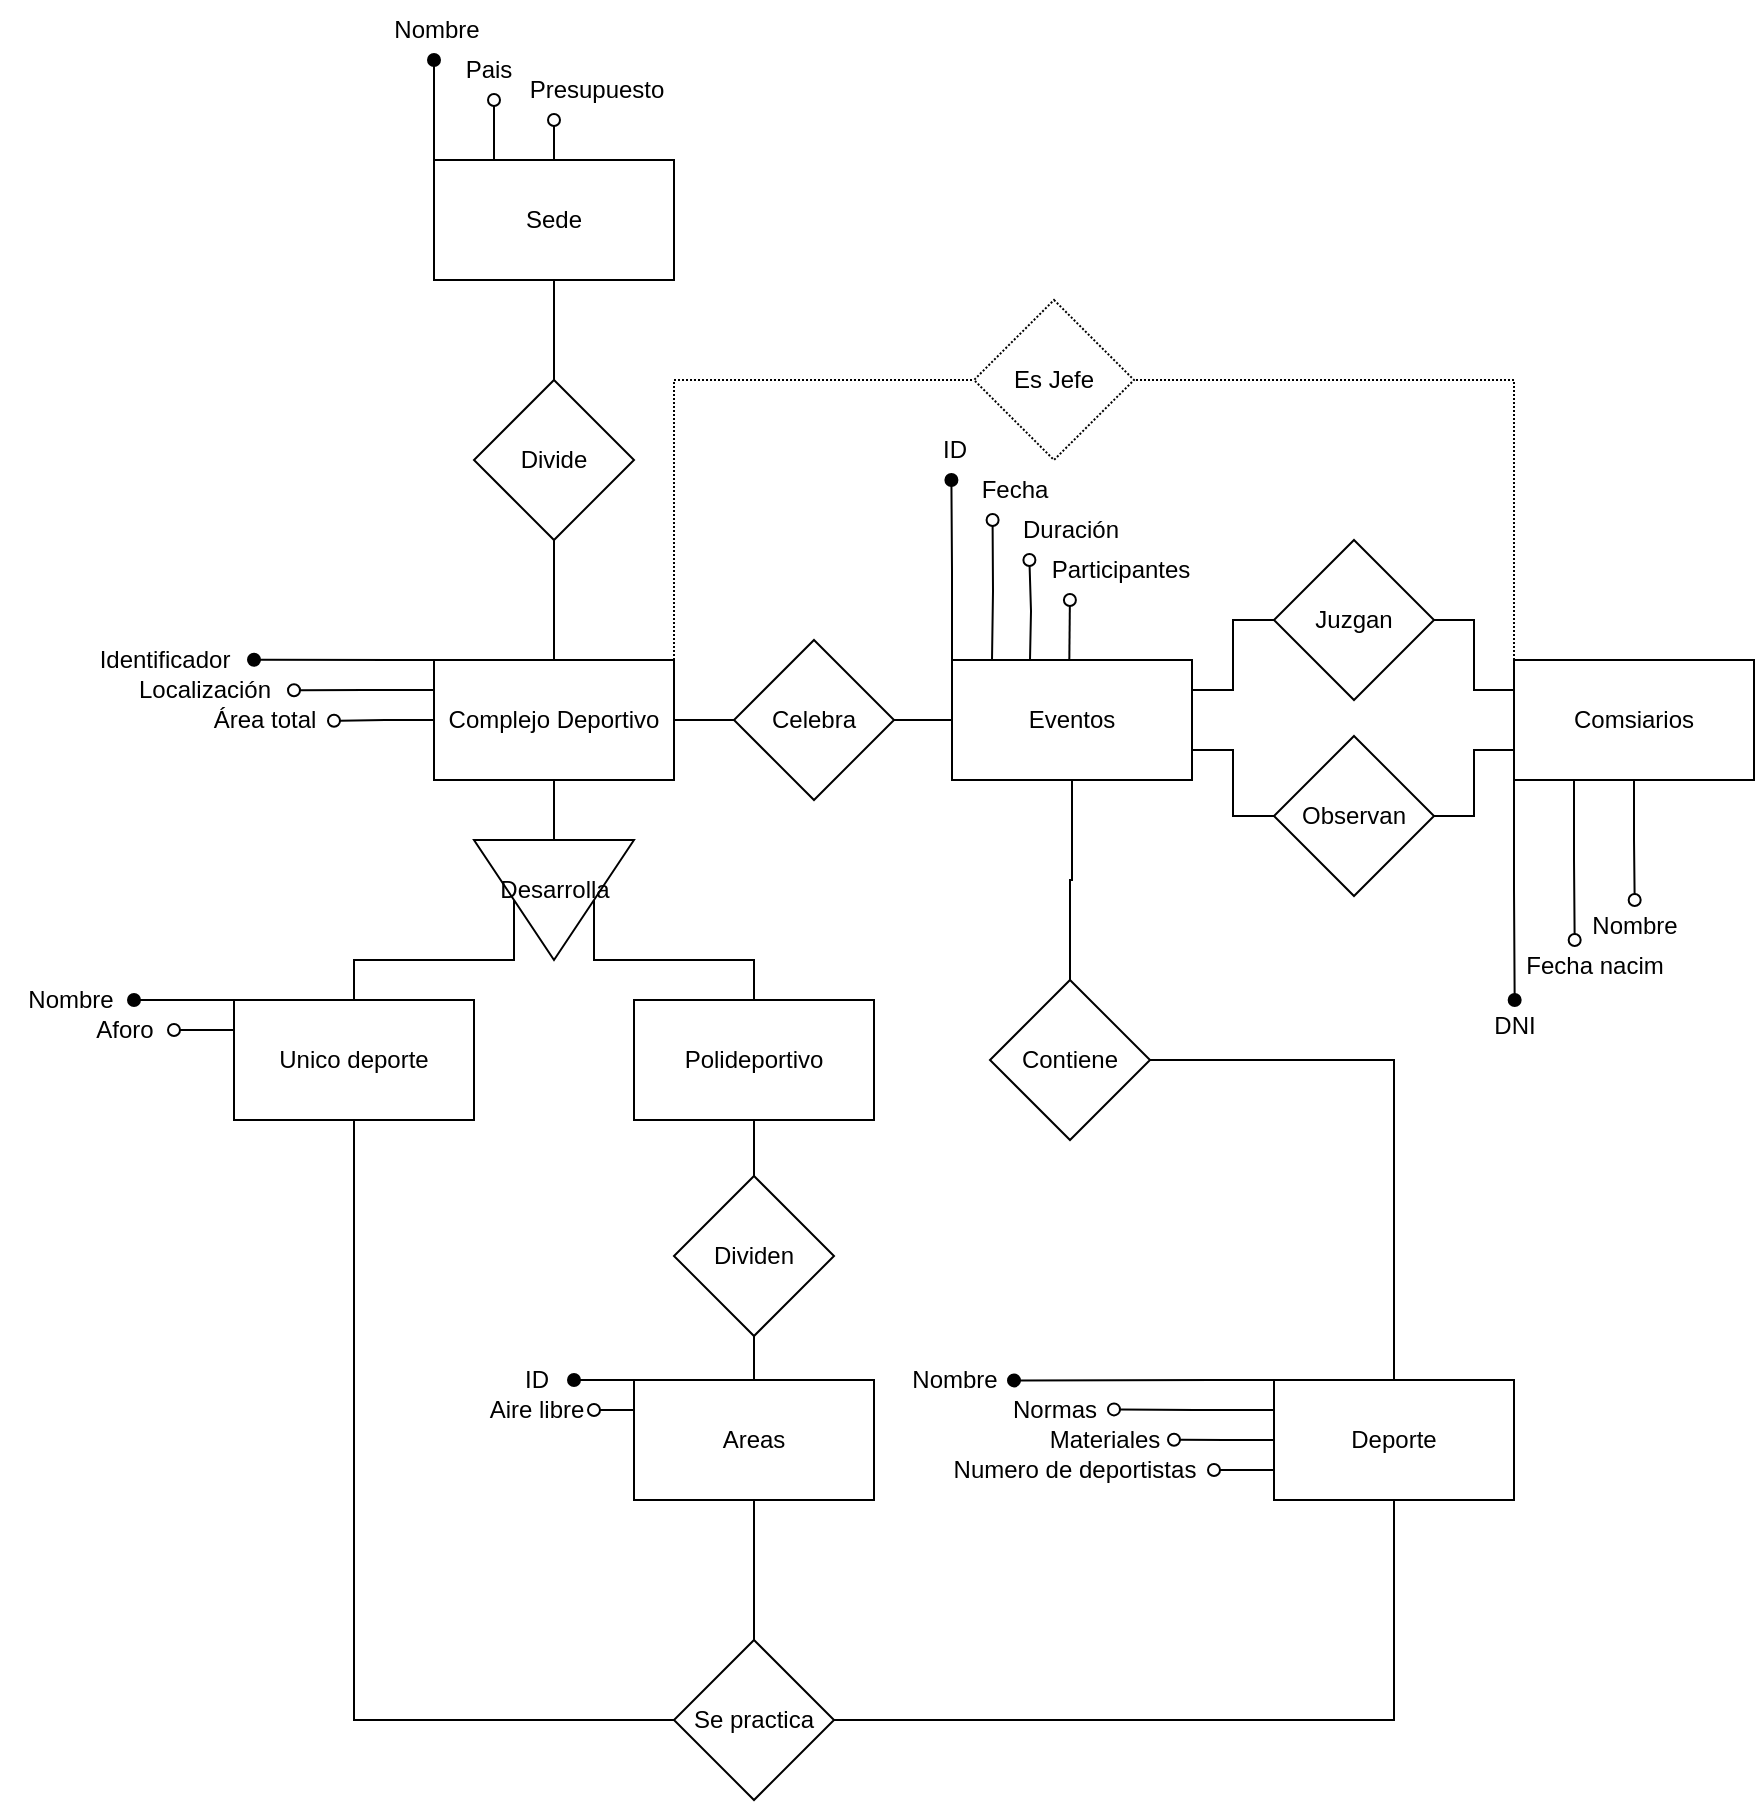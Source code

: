 <mxfile version="24.7.17">
  <diagram name="Page-1" id="arkILHWNOVD2EUkbay0W">
    <mxGraphModel dx="3059" dy="2209" grid="1" gridSize="10" guides="1" tooltips="1" connect="1" arrows="1" fold="1" page="1" pageScale="1" pageWidth="827" pageHeight="1169" math="0" shadow="0">
      <root>
        <mxCell id="0" />
        <mxCell id="1" parent="0" />
        <mxCell id="Mtz_Wgv6P9gtO8nCFv25-40" value="" style="edgeStyle=orthogonalEdgeStyle;rounded=0;orthogonalLoop=1;jettySize=auto;html=1;endArrow=none;endFill=0;" parent="1" source="Mtz_Wgv6P9gtO8nCFv25-1" target="Mtz_Wgv6P9gtO8nCFv25-39" edge="1">
          <mxGeometry relative="1" as="geometry" />
        </mxCell>
        <mxCell id="Mtz_Wgv6P9gtO8nCFv25-51" style="edgeStyle=orthogonalEdgeStyle;rounded=0;orthogonalLoop=1;jettySize=auto;html=1;exitX=0;exitY=0;exitDx=0;exitDy=0;endArrow=oval;endFill=1;" parent="1" source="Mtz_Wgv6P9gtO8nCFv25-1" edge="1">
          <mxGeometry relative="1" as="geometry">
            <mxPoint x="160" y="20" as="targetPoint" />
          </mxGeometry>
        </mxCell>
        <mxCell id="Mtz_Wgv6P9gtO8nCFv25-52" style="edgeStyle=orthogonalEdgeStyle;rounded=0;orthogonalLoop=1;jettySize=auto;html=1;exitX=0.25;exitY=0;exitDx=0;exitDy=0;endArrow=oval;endFill=0;" parent="1" source="Mtz_Wgv6P9gtO8nCFv25-1" edge="1">
          <mxGeometry relative="1" as="geometry">
            <mxPoint x="190" y="40" as="targetPoint" />
          </mxGeometry>
        </mxCell>
        <mxCell id="Mtz_Wgv6P9gtO8nCFv25-53" style="edgeStyle=orthogonalEdgeStyle;rounded=0;orthogonalLoop=1;jettySize=auto;html=1;exitX=0.5;exitY=0;exitDx=0;exitDy=0;endArrow=oval;endFill=0;" parent="1" source="Mtz_Wgv6P9gtO8nCFv25-1" edge="1">
          <mxGeometry relative="1" as="geometry">
            <mxPoint x="220" y="50" as="targetPoint" />
          </mxGeometry>
        </mxCell>
        <mxCell id="Mtz_Wgv6P9gtO8nCFv25-1" value="Sede" style="rounded=0;whiteSpace=wrap;html=1;" parent="1" vertex="1">
          <mxGeometry x="160" y="70" width="120" height="60" as="geometry" />
        </mxCell>
        <mxCell id="Mtz_Wgv6P9gtO8nCFv25-42" value="" style="edgeStyle=orthogonalEdgeStyle;rounded=0;orthogonalLoop=1;jettySize=auto;html=1;" parent="1" source="Mtz_Wgv6P9gtO8nCFv25-2" target="Mtz_Wgv6P9gtO8nCFv25-23" edge="1">
          <mxGeometry relative="1" as="geometry" />
        </mxCell>
        <mxCell id="Mtz_Wgv6P9gtO8nCFv25-44" style="edgeStyle=orthogonalEdgeStyle;rounded=0;orthogonalLoop=1;jettySize=auto;html=1;exitX=0;exitY=0.25;exitDx=0;exitDy=0;endArrow=oval;endFill=0;" parent="1" source="Mtz_Wgv6P9gtO8nCFv25-2" edge="1">
          <mxGeometry relative="1" as="geometry">
            <mxPoint x="90" y="335.143" as="targetPoint" />
          </mxGeometry>
        </mxCell>
        <mxCell id="Mtz_Wgv6P9gtO8nCFv25-45" style="edgeStyle=orthogonalEdgeStyle;rounded=0;orthogonalLoop=1;jettySize=auto;html=1;exitX=0;exitY=0.5;exitDx=0;exitDy=0;endArrow=oval;endFill=0;" parent="1" source="Mtz_Wgv6P9gtO8nCFv25-2" edge="1">
          <mxGeometry relative="1" as="geometry">
            <mxPoint x="110" y="350.381" as="targetPoint" />
          </mxGeometry>
        </mxCell>
        <mxCell id="Mtz_Wgv6P9gtO8nCFv25-47" style="edgeStyle=orthogonalEdgeStyle;rounded=0;orthogonalLoop=1;jettySize=auto;html=1;exitX=0;exitY=0;exitDx=0;exitDy=0;endArrow=oval;endFill=1;" parent="1" source="Mtz_Wgv6P9gtO8nCFv25-2" edge="1">
          <mxGeometry relative="1" as="geometry">
            <mxPoint x="70" y="319.857" as="targetPoint" />
            <Array as="points">
              <mxPoint x="140" y="320" />
              <mxPoint x="140" y="320" />
            </Array>
          </mxGeometry>
        </mxCell>
        <mxCell id="Mtz_Wgv6P9gtO8nCFv25-69" style="edgeStyle=orthogonalEdgeStyle;rounded=0;orthogonalLoop=1;jettySize=auto;html=1;exitX=1;exitY=0;exitDx=0;exitDy=0;entryX=0;entryY=0.5;entryDx=0;entryDy=0;endArrow=none;endFill=0;dashed=1;dashPattern=1 1;" parent="1" source="Mtz_Wgv6P9gtO8nCFv25-2" target="Mtz_Wgv6P9gtO8nCFv25-58" edge="1">
          <mxGeometry relative="1" as="geometry" />
        </mxCell>
        <mxCell id="Mtz_Wgv6P9gtO8nCFv25-2" value="Complejo Deportivo" style="rounded=0;whiteSpace=wrap;html=1;" parent="1" vertex="1">
          <mxGeometry x="160" y="320" width="120" height="60" as="geometry" />
        </mxCell>
        <mxCell id="Mtz_Wgv6P9gtO8nCFv25-25" style="edgeStyle=orthogonalEdgeStyle;rounded=0;orthogonalLoop=1;jettySize=auto;html=1;exitX=0.5;exitY=0;exitDx=0;exitDy=0;entryX=0.5;entryY=1;entryDx=0;entryDy=0;endArrow=none;endFill=0;" parent="1" source="Mtz_Wgv6P9gtO8nCFv25-3" target="Mtz_Wgv6P9gtO8nCFv25-22" edge="1">
          <mxGeometry relative="1" as="geometry" />
        </mxCell>
        <mxCell id="zm8r0rjrV0ZzR_1euCTu-16" style="edgeStyle=orthogonalEdgeStyle;rounded=0;orthogonalLoop=1;jettySize=auto;html=1;exitX=0;exitY=0;exitDx=0;exitDy=0;endArrow=oval;endFill=1;" parent="1" source="Mtz_Wgv6P9gtO8nCFv25-3" edge="1">
          <mxGeometry relative="1" as="geometry">
            <mxPoint x="10" y="490" as="targetPoint" />
            <Array as="points">
              <mxPoint x="30" y="490" />
              <mxPoint x="30" y="490" />
            </Array>
          </mxGeometry>
        </mxCell>
        <mxCell id="zm8r0rjrV0ZzR_1euCTu-18" style="edgeStyle=orthogonalEdgeStyle;rounded=0;orthogonalLoop=1;jettySize=auto;html=1;exitX=0;exitY=0.25;exitDx=0;exitDy=0;endArrow=oval;endFill=0;" parent="1" source="Mtz_Wgv6P9gtO8nCFv25-3" edge="1">
          <mxGeometry relative="1" as="geometry">
            <mxPoint x="30" y="505" as="targetPoint" />
          </mxGeometry>
        </mxCell>
        <mxCell id="zm8r0rjrV0ZzR_1euCTu-46" style="edgeStyle=orthogonalEdgeStyle;rounded=0;orthogonalLoop=1;jettySize=auto;html=1;exitX=0.5;exitY=1;exitDx=0;exitDy=0;entryX=0;entryY=0.5;entryDx=0;entryDy=0;endArrow=none;endFill=0;" parent="1" source="Mtz_Wgv6P9gtO8nCFv25-3" target="zm8r0rjrV0ZzR_1euCTu-44" edge="1">
          <mxGeometry relative="1" as="geometry" />
        </mxCell>
        <mxCell id="Mtz_Wgv6P9gtO8nCFv25-3" value="Unico deporte" style="rounded=0;whiteSpace=wrap;html=1;" parent="1" vertex="1">
          <mxGeometry x="60" y="490" width="120" height="60" as="geometry" />
        </mxCell>
        <mxCell id="Mtz_Wgv6P9gtO8nCFv25-7" value="" style="edgeStyle=orthogonalEdgeStyle;rounded=0;orthogonalLoop=1;jettySize=auto;html=1;endArrow=none;endFill=0;" parent="1" source="Mtz_Wgv6P9gtO8nCFv25-4" target="Mtz_Wgv6P9gtO8nCFv25-6" edge="1">
          <mxGeometry relative="1" as="geometry" />
        </mxCell>
        <mxCell id="Mtz_Wgv6P9gtO8nCFv25-24" style="edgeStyle=orthogonalEdgeStyle;rounded=0;orthogonalLoop=1;jettySize=auto;html=1;exitX=0.5;exitY=0;exitDx=0;exitDy=0;entryX=0.5;entryY=0;entryDx=0;entryDy=0;endArrow=none;endFill=0;" parent="1" source="Mtz_Wgv6P9gtO8nCFv25-4" target="Mtz_Wgv6P9gtO8nCFv25-22" edge="1">
          <mxGeometry relative="1" as="geometry">
            <mxPoint x="319.882" y="440" as="targetPoint" />
          </mxGeometry>
        </mxCell>
        <mxCell id="Mtz_Wgv6P9gtO8nCFv25-4" value="Polideportivo" style="rounded=0;whiteSpace=wrap;html=1;" parent="1" vertex="1">
          <mxGeometry x="260" y="490" width="120" height="60" as="geometry" />
        </mxCell>
        <mxCell id="zm8r0rjrV0ZzR_1euCTu-39" style="edgeStyle=orthogonalEdgeStyle;rounded=0;orthogonalLoop=1;jettySize=auto;html=1;exitX=0;exitY=0;exitDx=0;exitDy=0;endArrow=oval;endFill=1;" parent="1" source="Mtz_Wgv6P9gtO8nCFv25-5" edge="1">
          <mxGeometry relative="1" as="geometry">
            <mxPoint x="230" y="680.333" as="targetPoint" />
          </mxGeometry>
        </mxCell>
        <mxCell id="IxYoadQlLyfEZEgvH3A--1" style="edgeStyle=orthogonalEdgeStyle;rounded=0;orthogonalLoop=1;jettySize=auto;html=1;exitX=0;exitY=0.25;exitDx=0;exitDy=0;endArrow=oval;endFill=0;" edge="1" parent="1" source="Mtz_Wgv6P9gtO8nCFv25-5">
          <mxGeometry relative="1" as="geometry">
            <mxPoint x="240" y="695.167" as="targetPoint" />
          </mxGeometry>
        </mxCell>
        <mxCell id="IxYoadQlLyfEZEgvH3A--5" style="edgeStyle=orthogonalEdgeStyle;rounded=0;orthogonalLoop=1;jettySize=auto;html=1;exitX=0.5;exitY=1;exitDx=0;exitDy=0;entryX=0.5;entryY=0;entryDx=0;entryDy=0;endArrow=none;endFill=0;" edge="1" parent="1" source="Mtz_Wgv6P9gtO8nCFv25-5" target="zm8r0rjrV0ZzR_1euCTu-44">
          <mxGeometry relative="1" as="geometry" />
        </mxCell>
        <mxCell id="Mtz_Wgv6P9gtO8nCFv25-5" value="Areas" style="rounded=0;whiteSpace=wrap;html=1;" parent="1" vertex="1">
          <mxGeometry x="260" y="680" width="120" height="60" as="geometry" />
        </mxCell>
        <mxCell id="Mtz_Wgv6P9gtO8nCFv25-26" style="edgeStyle=orthogonalEdgeStyle;rounded=0;orthogonalLoop=1;jettySize=auto;html=1;exitX=0.5;exitY=1;exitDx=0;exitDy=0;entryX=0.5;entryY=0;entryDx=0;entryDy=0;endArrow=none;endFill=0;" parent="1" source="Mtz_Wgv6P9gtO8nCFv25-6" target="Mtz_Wgv6P9gtO8nCFv25-5" edge="1">
          <mxGeometry relative="1" as="geometry" />
        </mxCell>
        <mxCell id="Mtz_Wgv6P9gtO8nCFv25-6" value="Dividen" style="rhombus;whiteSpace=wrap;html=1;rounded=0;" parent="1" vertex="1">
          <mxGeometry x="280" y="578" width="80" height="80" as="geometry" />
        </mxCell>
        <mxCell id="Mtz_Wgv6P9gtO8nCFv25-20" value="" style="edgeStyle=orthogonalEdgeStyle;rounded=0;orthogonalLoop=1;jettySize=auto;html=1;endArrow=none;endFill=0;" parent="1" source="Mtz_Wgv6P9gtO8nCFv25-10" target="Mtz_Wgv6P9gtO8nCFv25-19" edge="1">
          <mxGeometry relative="1" as="geometry" />
        </mxCell>
        <mxCell id="Mtz_Wgv6P9gtO8nCFv25-35" style="edgeStyle=orthogonalEdgeStyle;rounded=0;orthogonalLoop=1;jettySize=auto;html=1;exitX=0;exitY=0;exitDx=0;exitDy=0;endArrow=oval;endFill=1;" parent="1" source="Mtz_Wgv6P9gtO8nCFv25-10" edge="1">
          <mxGeometry relative="1" as="geometry">
            <mxPoint x="418.706" y="230" as="targetPoint" />
          </mxGeometry>
        </mxCell>
        <mxCell id="Mtz_Wgv6P9gtO8nCFv25-36" style="edgeStyle=orthogonalEdgeStyle;rounded=0;orthogonalLoop=1;jettySize=auto;html=1;exitX=0.25;exitY=0;exitDx=0;exitDy=0;endArrow=oval;endFill=0;" parent="1" edge="1">
          <mxGeometry relative="1" as="geometry">
            <mxPoint x="439.294" y="250" as="targetPoint" />
            <mxPoint x="439" y="320" as="sourcePoint" />
          </mxGeometry>
        </mxCell>
        <mxCell id="Mtz_Wgv6P9gtO8nCFv25-37" style="edgeStyle=orthogonalEdgeStyle;rounded=0;orthogonalLoop=1;jettySize=auto;html=1;exitX=0.5;exitY=0;exitDx=0;exitDy=0;endArrow=oval;endFill=0;" parent="1" edge="1">
          <mxGeometry relative="1" as="geometry">
            <mxPoint x="457.706" y="270" as="targetPoint" />
            <mxPoint x="458" y="320" as="sourcePoint" />
          </mxGeometry>
        </mxCell>
        <mxCell id="Mtz_Wgv6P9gtO8nCFv25-38" style="edgeStyle=orthogonalEdgeStyle;rounded=0;orthogonalLoop=1;jettySize=auto;html=1;exitX=0.75;exitY=0;exitDx=0;exitDy=0;endArrow=oval;endFill=0;" parent="1" edge="1">
          <mxGeometry relative="1" as="geometry">
            <mxPoint x="477.954" y="290" as="targetPoint" />
            <mxPoint x="477.66" y="320" as="sourcePoint" />
          </mxGeometry>
        </mxCell>
        <mxCell id="zm8r0rjrV0ZzR_1euCTu-42" value="" style="edgeStyle=orthogonalEdgeStyle;rounded=0;orthogonalLoop=1;jettySize=auto;html=1;endArrow=none;endFill=0;" parent="1" source="Mtz_Wgv6P9gtO8nCFv25-10" target="zm8r0rjrV0ZzR_1euCTu-41" edge="1">
          <mxGeometry relative="1" as="geometry" />
        </mxCell>
        <mxCell id="Mtz_Wgv6P9gtO8nCFv25-10" value="Eventos" style="whiteSpace=wrap;html=1;" parent="1" vertex="1">
          <mxGeometry x="419" y="320" width="120" height="60" as="geometry" />
        </mxCell>
        <mxCell id="Mtz_Wgv6P9gtO8nCFv25-15" style="edgeStyle=orthogonalEdgeStyle;rounded=0;orthogonalLoop=1;jettySize=auto;html=1;exitX=0;exitY=0.25;exitDx=0;exitDy=0;entryX=1;entryY=0.5;entryDx=0;entryDy=0;endArrow=none;endFill=0;" parent="1" source="Mtz_Wgv6P9gtO8nCFv25-12" target="Mtz_Wgv6P9gtO8nCFv25-13" edge="1">
          <mxGeometry relative="1" as="geometry">
            <Array as="points">
              <mxPoint x="680" y="335" />
              <mxPoint x="680" y="300" />
            </Array>
          </mxGeometry>
        </mxCell>
        <mxCell id="Mtz_Wgv6P9gtO8nCFv25-16" style="edgeStyle=orthogonalEdgeStyle;rounded=0;orthogonalLoop=1;jettySize=auto;html=1;exitX=0;exitY=0.75;exitDx=0;exitDy=0;entryX=1;entryY=0.5;entryDx=0;entryDy=0;endArrow=none;endFill=0;" parent="1" source="Mtz_Wgv6P9gtO8nCFv25-12" target="Mtz_Wgv6P9gtO8nCFv25-14" edge="1">
          <mxGeometry relative="1" as="geometry" />
        </mxCell>
        <mxCell id="Mtz_Wgv6P9gtO8nCFv25-57" style="edgeStyle=orthogonalEdgeStyle;rounded=0;orthogonalLoop=1;jettySize=auto;html=1;entryX=1;entryY=0.5;entryDx=0;entryDy=0;endArrow=none;endFill=0;dashed=1;dashPattern=1 1;" parent="1" source="Mtz_Wgv6P9gtO8nCFv25-12" target="Mtz_Wgv6P9gtO8nCFv25-58" edge="1">
          <mxGeometry relative="1" as="geometry">
            <mxPoint x="750.0" y="110" as="targetPoint" />
            <Array as="points">
              <mxPoint x="700" y="180" />
            </Array>
          </mxGeometry>
        </mxCell>
        <mxCell id="Mtz_Wgv6P9gtO8nCFv25-70" style="edgeStyle=orthogonalEdgeStyle;rounded=0;orthogonalLoop=1;jettySize=auto;html=1;exitX=0;exitY=1;exitDx=0;exitDy=0;endArrow=oval;endFill=1;" parent="1" source="Mtz_Wgv6P9gtO8nCFv25-12" edge="1">
          <mxGeometry relative="1" as="geometry">
            <mxPoint x="700.333" y="490" as="targetPoint" />
          </mxGeometry>
        </mxCell>
        <mxCell id="Mtz_Wgv6P9gtO8nCFv25-71" style="edgeStyle=orthogonalEdgeStyle;rounded=0;orthogonalLoop=1;jettySize=auto;html=1;exitX=0.25;exitY=1;exitDx=0;exitDy=0;endArrow=oval;endFill=0;" parent="1" source="Mtz_Wgv6P9gtO8nCFv25-12" edge="1">
          <mxGeometry relative="1" as="geometry">
            <mxPoint x="730.333" y="460" as="targetPoint" />
          </mxGeometry>
        </mxCell>
        <mxCell id="Mtz_Wgv6P9gtO8nCFv25-72" style="edgeStyle=orthogonalEdgeStyle;rounded=0;orthogonalLoop=1;jettySize=auto;html=1;exitX=0.5;exitY=1;exitDx=0;exitDy=0;endArrow=oval;endFill=0;" parent="1" source="Mtz_Wgv6P9gtO8nCFv25-12" edge="1">
          <mxGeometry relative="1" as="geometry">
            <mxPoint x="760.333" y="440" as="targetPoint" />
          </mxGeometry>
        </mxCell>
        <mxCell id="Mtz_Wgv6P9gtO8nCFv25-12" value="Comsiarios" style="whiteSpace=wrap;html=1;" parent="1" vertex="1">
          <mxGeometry x="700" y="320" width="120" height="60" as="geometry" />
        </mxCell>
        <mxCell id="Mtz_Wgv6P9gtO8nCFv25-18" style="edgeStyle=orthogonalEdgeStyle;rounded=0;orthogonalLoop=1;jettySize=auto;html=1;exitX=0;exitY=0.5;exitDx=0;exitDy=0;entryX=1;entryY=0.25;entryDx=0;entryDy=0;endArrow=none;endFill=0;" parent="1" source="Mtz_Wgv6P9gtO8nCFv25-13" target="Mtz_Wgv6P9gtO8nCFv25-10" edge="1">
          <mxGeometry relative="1" as="geometry" />
        </mxCell>
        <mxCell id="Mtz_Wgv6P9gtO8nCFv25-13" value="Juzgan" style="rhombus;whiteSpace=wrap;html=1;" parent="1" vertex="1">
          <mxGeometry x="580" y="260" width="80" height="80" as="geometry" />
        </mxCell>
        <mxCell id="Mtz_Wgv6P9gtO8nCFv25-17" style="edgeStyle=orthogonalEdgeStyle;rounded=0;orthogonalLoop=1;jettySize=auto;html=1;exitX=0;exitY=0.5;exitDx=0;exitDy=0;entryX=1;entryY=0.75;entryDx=0;entryDy=0;endArrow=none;endFill=0;" parent="1" source="Mtz_Wgv6P9gtO8nCFv25-14" target="Mtz_Wgv6P9gtO8nCFv25-10" edge="1">
          <mxGeometry relative="1" as="geometry" />
        </mxCell>
        <mxCell id="Mtz_Wgv6P9gtO8nCFv25-14" value="Observan" style="rhombus;whiteSpace=wrap;html=1;" parent="1" vertex="1">
          <mxGeometry x="580" y="358" width="80" height="80" as="geometry" />
        </mxCell>
        <mxCell id="Mtz_Wgv6P9gtO8nCFv25-21" value="" style="edgeStyle=orthogonalEdgeStyle;rounded=0;orthogonalLoop=1;jettySize=auto;html=1;endArrow=none;endFill=0;" parent="1" source="Mtz_Wgv6P9gtO8nCFv25-19" target="Mtz_Wgv6P9gtO8nCFv25-2" edge="1">
          <mxGeometry relative="1" as="geometry" />
        </mxCell>
        <mxCell id="Mtz_Wgv6P9gtO8nCFv25-19" value="Celebra" style="rhombus;whiteSpace=wrap;html=1;" parent="1" vertex="1">
          <mxGeometry x="310" y="310" width="80" height="80" as="geometry" />
        </mxCell>
        <mxCell id="Mtz_Wgv6P9gtO8nCFv25-22" value="" style="triangle;whiteSpace=wrap;html=1;rotation=90;" parent="1" vertex="1">
          <mxGeometry x="190" y="400" width="60" height="80" as="geometry" />
        </mxCell>
        <mxCell id="Mtz_Wgv6P9gtO8nCFv25-23" value="Desarrolla" style="text;html=1;align=center;verticalAlign=middle;resizable=0;points=[];autosize=1;strokeColor=none;fillColor=none;" parent="1" vertex="1">
          <mxGeometry x="180" y="420" width="80" height="30" as="geometry" />
        </mxCell>
        <mxCell id="Mtz_Wgv6P9gtO8nCFv25-41" value="" style="edgeStyle=orthogonalEdgeStyle;rounded=0;orthogonalLoop=1;jettySize=auto;html=1;endArrow=none;endFill=0;" parent="1" source="Mtz_Wgv6P9gtO8nCFv25-39" target="Mtz_Wgv6P9gtO8nCFv25-2" edge="1">
          <mxGeometry relative="1" as="geometry" />
        </mxCell>
        <mxCell id="Mtz_Wgv6P9gtO8nCFv25-39" value="Divide" style="rhombus;whiteSpace=wrap;html=1;rounded=0;" parent="1" vertex="1">
          <mxGeometry x="180" y="180" width="80" height="80" as="geometry" />
        </mxCell>
        <mxCell id="Mtz_Wgv6P9gtO8nCFv25-58" value="Es Jefe" style="rhombus;whiteSpace=wrap;html=1;dashed=1;dashPattern=1 1;" parent="1" vertex="1">
          <mxGeometry x="430" y="140" width="80" height="80" as="geometry" />
        </mxCell>
        <mxCell id="zm8r0rjrV0ZzR_1euCTu-1" value="Nombre" style="text;html=1;align=center;verticalAlign=middle;resizable=0;points=[];autosize=1;strokeColor=none;fillColor=none;" parent="1" vertex="1">
          <mxGeometry x="126" y="-10" width="70" height="30" as="geometry" />
        </mxCell>
        <mxCell id="zm8r0rjrV0ZzR_1euCTu-2" value="Pais" style="text;html=1;align=center;verticalAlign=middle;resizable=0;points=[];autosize=1;strokeColor=none;fillColor=none;" parent="1" vertex="1">
          <mxGeometry x="162" y="10" width="50" height="30" as="geometry" />
        </mxCell>
        <mxCell id="zm8r0rjrV0ZzR_1euCTu-3" value="Presupuesto" style="text;html=1;align=center;verticalAlign=middle;resizable=0;points=[];autosize=1;strokeColor=none;fillColor=none;" parent="1" vertex="1">
          <mxGeometry x="196" y="20" width="90" height="30" as="geometry" />
        </mxCell>
        <mxCell id="zm8r0rjrV0ZzR_1euCTu-4" value="Identificador" style="text;html=1;align=center;verticalAlign=middle;resizable=0;points=[];autosize=1;strokeColor=none;fillColor=none;" parent="1" vertex="1">
          <mxGeometry x="-20" y="305" width="90" height="30" as="geometry" />
        </mxCell>
        <mxCell id="zm8r0rjrV0ZzR_1euCTu-5" value="Localización" style="text;html=1;align=center;verticalAlign=middle;resizable=0;points=[];autosize=1;strokeColor=none;fillColor=none;" parent="1" vertex="1">
          <mxGeometry y="320" width="90" height="30" as="geometry" />
        </mxCell>
        <mxCell id="zm8r0rjrV0ZzR_1euCTu-6" value="Área total" style="text;html=1;align=center;verticalAlign=middle;resizable=0;points=[];autosize=1;strokeColor=none;fillColor=none;" parent="1" vertex="1">
          <mxGeometry x="40" y="335" width="70" height="30" as="geometry" />
        </mxCell>
        <mxCell id="zm8r0rjrV0ZzR_1euCTu-20" style="edgeStyle=orthogonalEdgeStyle;rounded=0;orthogonalLoop=1;jettySize=auto;html=1;exitX=0;exitY=0;exitDx=0;exitDy=0;endArrow=oval;endFill=1;" parent="1" source="zm8r0rjrV0ZzR_1euCTu-14" edge="1">
          <mxGeometry relative="1" as="geometry">
            <mxPoint x="450" y="680.207" as="targetPoint" />
            <Array as="points">
              <mxPoint x="550" y="680" />
              <mxPoint x="550" y="680" />
            </Array>
          </mxGeometry>
        </mxCell>
        <mxCell id="zm8r0rjrV0ZzR_1euCTu-22" style="edgeStyle=orthogonalEdgeStyle;rounded=0;orthogonalLoop=1;jettySize=auto;html=1;exitX=0;exitY=0.25;exitDx=0;exitDy=0;endArrow=oval;endFill=0;" parent="1" source="zm8r0rjrV0ZzR_1euCTu-14" edge="1">
          <mxGeometry relative="1" as="geometry">
            <mxPoint x="500" y="694.69" as="targetPoint" />
          </mxGeometry>
        </mxCell>
        <mxCell id="zm8r0rjrV0ZzR_1euCTu-24" style="edgeStyle=orthogonalEdgeStyle;rounded=0;orthogonalLoop=1;jettySize=auto;html=1;exitX=0;exitY=0.5;exitDx=0;exitDy=0;endArrow=oval;endFill=0;" parent="1" source="zm8r0rjrV0ZzR_1euCTu-14" edge="1">
          <mxGeometry relative="1" as="geometry">
            <mxPoint x="530" y="709.862" as="targetPoint" />
          </mxGeometry>
        </mxCell>
        <mxCell id="zm8r0rjrV0ZzR_1euCTu-25" style="edgeStyle=orthogonalEdgeStyle;rounded=0;orthogonalLoop=1;jettySize=auto;html=1;exitX=0;exitY=0.75;exitDx=0;exitDy=0;endArrow=oval;endFill=0;" parent="1" source="zm8r0rjrV0ZzR_1euCTu-14" edge="1">
          <mxGeometry relative="1" as="geometry">
            <mxPoint x="550" y="725.034" as="targetPoint" />
          </mxGeometry>
        </mxCell>
        <mxCell id="zm8r0rjrV0ZzR_1euCTu-14" value="Deporte" style="whiteSpace=wrap;html=1;" parent="1" vertex="1">
          <mxGeometry x="580" y="680" width="120" height="60" as="geometry" />
        </mxCell>
        <mxCell id="zm8r0rjrV0ZzR_1euCTu-17" value="Nombre" style="text;html=1;align=center;verticalAlign=middle;resizable=0;points=[];autosize=1;strokeColor=none;fillColor=none;" parent="1" vertex="1">
          <mxGeometry x="-57" y="475" width="70" height="30" as="geometry" />
        </mxCell>
        <mxCell id="zm8r0rjrV0ZzR_1euCTu-19" value="Aforo" style="text;html=1;align=center;verticalAlign=middle;resizable=0;points=[];autosize=1;strokeColor=none;fillColor=none;" parent="1" vertex="1">
          <mxGeometry x="-20" y="490" width="50" height="30" as="geometry" />
        </mxCell>
        <mxCell id="zm8r0rjrV0ZzR_1euCTu-21" value="Nombre" style="text;html=1;align=center;verticalAlign=middle;resizable=0;points=[];autosize=1;strokeColor=none;fillColor=none;" parent="1" vertex="1">
          <mxGeometry x="385" y="665" width="70" height="30" as="geometry" />
        </mxCell>
        <mxCell id="zm8r0rjrV0ZzR_1euCTu-23" value="Numero de deportistas" style="text;html=1;align=center;verticalAlign=middle;resizable=0;points=[];autosize=1;strokeColor=none;fillColor=none;" parent="1" vertex="1">
          <mxGeometry x="410" y="710" width="140" height="30" as="geometry" />
        </mxCell>
        <mxCell id="zm8r0rjrV0ZzR_1euCTu-26" value="Normas" style="text;html=1;align=center;verticalAlign=middle;resizable=0;points=[];autosize=1;strokeColor=none;fillColor=none;" parent="1" vertex="1">
          <mxGeometry x="435" y="680" width="70" height="30" as="geometry" />
        </mxCell>
        <mxCell id="zm8r0rjrV0ZzR_1euCTu-27" value="Materiales" style="text;html=1;align=center;verticalAlign=middle;resizable=0;points=[];autosize=1;strokeColor=none;fillColor=none;" parent="1" vertex="1">
          <mxGeometry x="455" y="695" width="80" height="30" as="geometry" />
        </mxCell>
        <mxCell id="zm8r0rjrV0ZzR_1euCTu-28" value="ID" style="text;html=1;align=center;verticalAlign=middle;resizable=0;points=[];autosize=1;strokeColor=none;fillColor=none;" parent="1" vertex="1">
          <mxGeometry x="400" y="200" width="40" height="30" as="geometry" />
        </mxCell>
        <mxCell id="zm8r0rjrV0ZzR_1euCTu-29" value="Fecha" style="text;html=1;align=center;verticalAlign=middle;resizable=0;points=[];autosize=1;strokeColor=none;fillColor=none;" parent="1" vertex="1">
          <mxGeometry x="420" y="220" width="60" height="30" as="geometry" />
        </mxCell>
        <mxCell id="zm8r0rjrV0ZzR_1euCTu-30" value="Duración" style="text;html=1;align=center;verticalAlign=middle;resizable=0;points=[];autosize=1;strokeColor=none;fillColor=none;" parent="1" vertex="1">
          <mxGeometry x="443" y="240" width="70" height="30" as="geometry" />
        </mxCell>
        <mxCell id="zm8r0rjrV0ZzR_1euCTu-31" value="Participantes" style="text;html=1;align=center;verticalAlign=middle;resizable=0;points=[];autosize=1;strokeColor=none;fillColor=none;" parent="1" vertex="1">
          <mxGeometry x="458" y="260" width="90" height="30" as="geometry" />
        </mxCell>
        <mxCell id="zm8r0rjrV0ZzR_1euCTu-34" value="DNI" style="text;html=1;align=center;verticalAlign=middle;resizable=0;points=[];autosize=1;strokeColor=none;fillColor=none;" parent="1" vertex="1">
          <mxGeometry x="680" y="488" width="40" height="30" as="geometry" />
        </mxCell>
        <mxCell id="zm8r0rjrV0ZzR_1euCTu-35" value="Fecha nacim" style="text;html=1;align=center;verticalAlign=middle;resizable=0;points=[];autosize=1;strokeColor=none;fillColor=none;" parent="1" vertex="1">
          <mxGeometry x="695" y="458" width="90" height="30" as="geometry" />
        </mxCell>
        <mxCell id="zm8r0rjrV0ZzR_1euCTu-36" value="Nombre" style="text;html=1;align=center;verticalAlign=middle;resizable=0;points=[];autosize=1;strokeColor=none;fillColor=none;" parent="1" vertex="1">
          <mxGeometry x="725" y="438" width="70" height="30" as="geometry" />
        </mxCell>
        <mxCell id="zm8r0rjrV0ZzR_1euCTu-40" value="ID" style="text;html=1;align=center;verticalAlign=middle;resizable=0;points=[];autosize=1;strokeColor=none;fillColor=none;" parent="1" vertex="1">
          <mxGeometry x="191" y="665" width="40" height="30" as="geometry" />
        </mxCell>
        <mxCell id="zm8r0rjrV0ZzR_1euCTu-43" style="edgeStyle=orthogonalEdgeStyle;rounded=0;orthogonalLoop=1;jettySize=auto;html=1;endArrow=none;endFill=0;" parent="1" source="zm8r0rjrV0ZzR_1euCTu-41" target="zm8r0rjrV0ZzR_1euCTu-14" edge="1">
          <mxGeometry relative="1" as="geometry" />
        </mxCell>
        <mxCell id="zm8r0rjrV0ZzR_1euCTu-41" value="Contiene" style="rhombus;whiteSpace=wrap;html=1;" parent="1" vertex="1">
          <mxGeometry x="438" y="480" width="80" height="80" as="geometry" />
        </mxCell>
        <mxCell id="zm8r0rjrV0ZzR_1euCTu-47" style="edgeStyle=orthogonalEdgeStyle;rounded=0;orthogonalLoop=1;jettySize=auto;html=1;exitX=1;exitY=0.5;exitDx=0;exitDy=0;entryX=0.5;entryY=1;entryDx=0;entryDy=0;endArrow=none;endFill=0;" parent="1" source="zm8r0rjrV0ZzR_1euCTu-44" target="zm8r0rjrV0ZzR_1euCTu-14" edge="1">
          <mxGeometry relative="1" as="geometry" />
        </mxCell>
        <mxCell id="zm8r0rjrV0ZzR_1euCTu-44" value="Se practica" style="rhombus;whiteSpace=wrap;html=1;" parent="1" vertex="1">
          <mxGeometry x="280" y="810" width="80" height="80" as="geometry" />
        </mxCell>
        <mxCell id="IxYoadQlLyfEZEgvH3A--2" value="Aire libre" style="text;html=1;align=center;verticalAlign=middle;resizable=0;points=[];autosize=1;strokeColor=none;fillColor=none;" vertex="1" parent="1">
          <mxGeometry x="176" y="680" width="70" height="30" as="geometry" />
        </mxCell>
      </root>
    </mxGraphModel>
  </diagram>
</mxfile>
